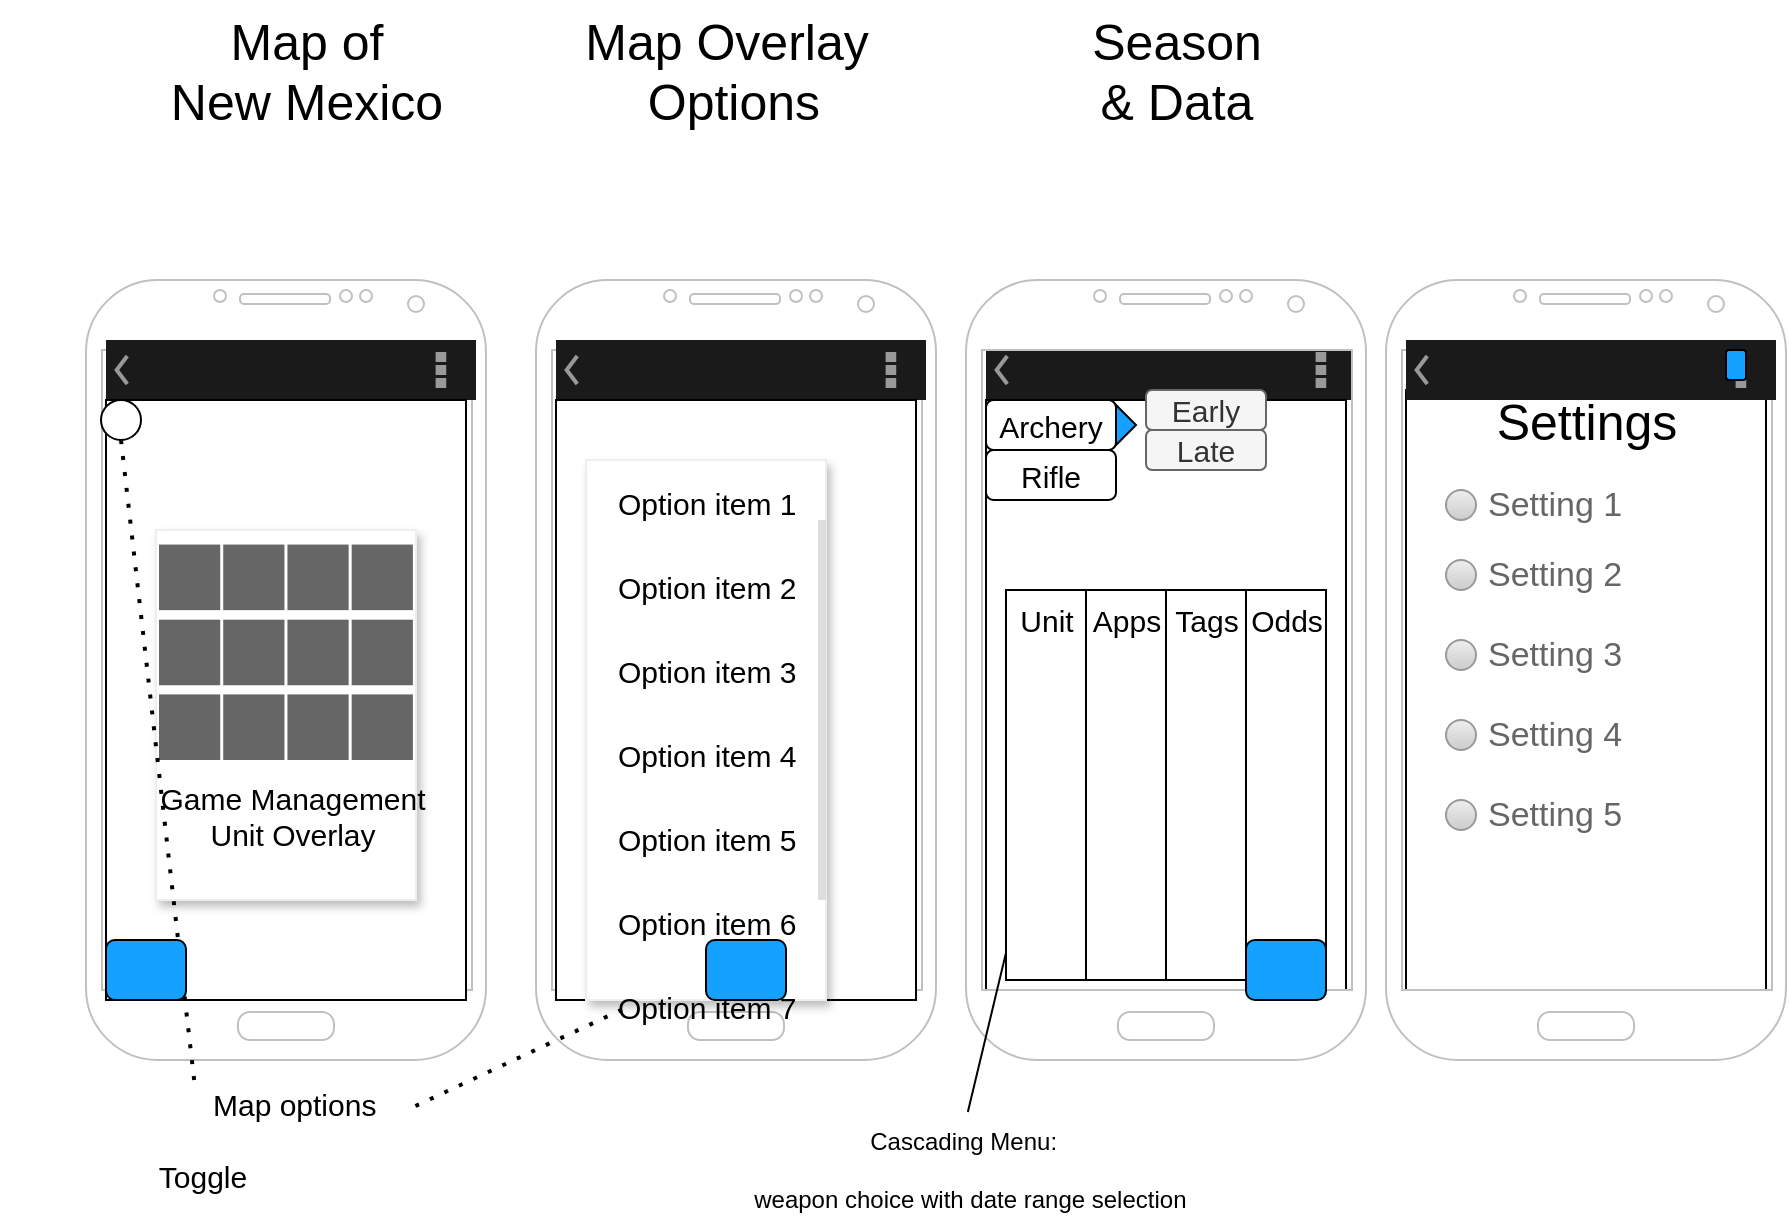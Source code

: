 <mxfile version="14.6.13" type="device"><diagram id="R2lEEEUBdFMjLlhIrx00" name="Page-1"><mxGraphModel dx="2272" dy="1922" grid="1" gridSize="10" guides="1" tooltips="1" connect="1" arrows="1" fold="1" page="1" pageScale="1" pageWidth="850" pageHeight="1100" math="0" shadow="0" extFonts="Permanent Marker^https://fonts.googleapis.com/css?family=Permanent+Marker"><root><mxCell id="0"/><mxCell id="1" parent="0"/><mxCell id="sCDjDBYQYxwlCfSlCo_a-119" value="" style="rounded=0;whiteSpace=wrap;html=1;fontSize=25;" parent="1" vertex="1"><mxGeometry x="660" y="95" width="180" height="300" as="geometry"/></mxCell><mxCell id="sCDjDBYQYxwlCfSlCo_a-1" value="" style="verticalLabelPosition=bottom;verticalAlign=top;html=1;shadow=0;dashed=0;strokeWidth=1;shape=mxgraph.android.phone2;strokeColor=#c0c0c0;" parent="1" vertex="1"><mxGeometry y="40" width="200" height="390" as="geometry"/></mxCell><mxCell id="sCDjDBYQYxwlCfSlCo_a-15" value="" style="strokeWidth=1;html=1;shadow=0;dashed=0;shape=mxgraph.android.action_bar;fillColor=#1A1A1A;strokeColor=#c0c0c0;strokeWidth=2;fontColor=#FFFFFF;fontSize=25;" parent="1" vertex="1"><mxGeometry x="10" y="70" width="185" height="30" as="geometry"/></mxCell><mxCell id="sCDjDBYQYxwlCfSlCo_a-17" value="" style="rounded=0;whiteSpace=wrap;html=1;fontSize=25;" parent="1" vertex="1"><mxGeometry x="10" y="100" width="180" height="300" as="geometry"/></mxCell><mxCell id="sCDjDBYQYxwlCfSlCo_a-24" value="" style="strokeWidth=1;html=1;shadow=0;dashed=0;shape=mxgraph.android.action_bar;fillColor=#1A1A1A;strokeColor=#c0c0c0;strokeWidth=2;fontColor=#FFFFFF;fontSize=25;" parent="1" vertex="1"><mxGeometry x="450" y="70" width="185" height="30" as="geometry"/></mxCell><mxCell id="sCDjDBYQYxwlCfSlCo_a-25" value="" style="rounded=0;whiteSpace=wrap;html=1;fontSize=25;" parent="1" vertex="1"><mxGeometry x="450" y="100" width="180" height="300" as="geometry"/></mxCell><mxCell id="sCDjDBYQYxwlCfSlCo_a-26" value="" style="verticalLabelPosition=bottom;verticalAlign=top;html=1;shadow=0;dashed=0;strokeWidth=1;shape=mxgraph.android.phone2;strokeColor=#c0c0c0;" parent="1" vertex="1"><mxGeometry x="440" y="40" width="200" height="390" as="geometry"/></mxCell><mxCell id="sCDjDBYQYxwlCfSlCo_a-66" value="Season &lt;br&gt;&amp;amp; Data" style="text;html=1;align=center;verticalAlign=middle;resizable=0;points=[];autosize=1;strokeColor=none;fontSize=25;" parent="1" vertex="1"><mxGeometry x="495" y="-100" width="100" height="70" as="geometry"/></mxCell><mxCell id="sCDjDBYQYxwlCfSlCo_a-70" value="" style="verticalLabelPosition=bottom;verticalAlign=top;html=1;shadow=0;dashed=0;strokeWidth=1;shape=mxgraph.android.phone2;strokeColor=#c0c0c0;" parent="1" vertex="1"><mxGeometry x="650" y="40" width="200" height="390" as="geometry"/></mxCell><mxCell id="sCDjDBYQYxwlCfSlCo_a-71" value="" style="strokeWidth=1;html=1;shadow=0;dashed=0;shape=mxgraph.android.action_bar;fillColor=#1A1A1A;strokeColor=#c0c0c0;strokeWidth=2;fontColor=#FFFFFF;fontSize=25;" parent="1" vertex="1"><mxGeometry x="660" y="70" width="185" height="30" as="geometry"/></mxCell><mxCell id="sCDjDBYQYxwlCfSlCo_a-73" value="Settings" style="text;html=1;align=center;verticalAlign=middle;resizable=0;points=[];autosize=1;strokeColor=none;fontSize=25;" parent="1" vertex="1"><mxGeometry x="695" y="90" width="110" height="40" as="geometry"/></mxCell><mxCell id="sCDjDBYQYxwlCfSlCo_a-74" value="Map of &lt;br&gt;New Mexico" style="text;html=1;align=center;verticalAlign=middle;resizable=0;points=[];autosize=1;strokeColor=none;fontSize=25;" parent="1" vertex="1"><mxGeometry x="35" y="-100" width="150" height="70" as="geometry"/></mxCell><mxCell id="sCDjDBYQYxwlCfSlCo_a-75" value="" style="shape=rect;fillColor=#ffffff;strokeColor=#eeeeee;shadow=1;fontSize=25;rotation=-180;" parent="1" vertex="1"><mxGeometry x="35" y="165" width="130" height="185" as="geometry"/></mxCell><mxCell id="sCDjDBYQYxwlCfSlCo_a-79" value="" style="shape=rect;strokeColor=none;fillColor=#666666;resizeWidth=1;resizeHeight=1;rotation=-180;" parent="sCDjDBYQYxwlCfSlCo_a-75" vertex="1"><mxGeometry x="0.012" width="30.61" height="32.786" relative="1" as="geometry"><mxPoint y="70" as="offset"/></mxGeometry></mxCell><mxCell id="sCDjDBYQYxwlCfSlCo_a-80" value="" style="shape=rect;strokeColor=none;fillColor=#666666;resizeWidth=1;resizeHeight=1;rotation=-180;" parent="sCDjDBYQYxwlCfSlCo_a-75" vertex="1"><mxGeometry x="0.259" width="30.61" height="32.786" relative="1" as="geometry"><mxPoint y="70" as="offset"/></mxGeometry></mxCell><mxCell id="sCDjDBYQYxwlCfSlCo_a-81" value="" style="shape=rect;strokeColor=none;fillColor=#666666;resizeWidth=1;resizeHeight=1;rotation=-180;" parent="sCDjDBYQYxwlCfSlCo_a-75" vertex="1"><mxGeometry x="0.506" width="30.61" height="32.786" relative="1" as="geometry"><mxPoint y="70" as="offset"/></mxGeometry></mxCell><mxCell id="sCDjDBYQYxwlCfSlCo_a-82" value="" style="shape=rect;strokeColor=none;fillColor=#666666;resizeWidth=1;resizeHeight=1;rotation=-180;" parent="sCDjDBYQYxwlCfSlCo_a-75" vertex="1"><mxGeometry x="0.753" width="30.61" height="32.786" relative="1" as="geometry"><mxPoint y="70" as="offset"/></mxGeometry></mxCell><mxCell id="sCDjDBYQYxwlCfSlCo_a-83" value="" style="shape=rect;strokeColor=none;fillColor=#666666;resizeWidth=1;resizeHeight=1;rotation=-180;" parent="sCDjDBYQYxwlCfSlCo_a-75" vertex="1"><mxGeometry x="0.012" y="0.202" width="30.61" height="32.786" relative="1" as="geometry"><mxPoint y="70" as="offset"/></mxGeometry></mxCell><mxCell id="sCDjDBYQYxwlCfSlCo_a-84" value="" style="shape=rect;strokeColor=none;fillColor=#666666;resizeWidth=1;resizeHeight=1;rotation=-180;" parent="sCDjDBYQYxwlCfSlCo_a-75" vertex="1"><mxGeometry x="0.259" y="0.202" width="30.61" height="32.786" relative="1" as="geometry"><mxPoint y="70" as="offset"/></mxGeometry></mxCell><mxCell id="sCDjDBYQYxwlCfSlCo_a-85" value="" style="shape=rect;strokeColor=none;fillColor=#666666;resizeWidth=1;resizeHeight=1;rotation=-180;" parent="sCDjDBYQYxwlCfSlCo_a-75" vertex="1"><mxGeometry x="0.506" y="0.202" width="30.61" height="32.786" relative="1" as="geometry"><mxPoint y="70" as="offset"/></mxGeometry></mxCell><mxCell id="sCDjDBYQYxwlCfSlCo_a-86" value="" style="shape=rect;strokeColor=none;fillColor=#666666;resizeWidth=1;resizeHeight=1;rotation=-180;" parent="sCDjDBYQYxwlCfSlCo_a-75" vertex="1"><mxGeometry x="0.753" y="0.202" width="30.61" height="32.786" relative="1" as="geometry"><mxPoint y="70" as="offset"/></mxGeometry></mxCell><mxCell id="sCDjDBYQYxwlCfSlCo_a-87" value="" style="shape=rect;strokeColor=none;fillColor=#666666;resizeWidth=1;resizeHeight=1;rotation=-180;" parent="sCDjDBYQYxwlCfSlCo_a-75" vertex="1"><mxGeometry x="0.012" y="0.405" width="30.61" height="32.786" relative="1" as="geometry"><mxPoint y="70" as="offset"/></mxGeometry></mxCell><mxCell id="sCDjDBYQYxwlCfSlCo_a-88" value="" style="shape=rect;strokeColor=none;fillColor=#666666;resizeWidth=1;resizeHeight=1;rotation=-180;" parent="sCDjDBYQYxwlCfSlCo_a-75" vertex="1"><mxGeometry x="0.259" y="0.405" width="30.61" height="32.786" relative="1" as="geometry"><mxPoint y="70" as="offset"/></mxGeometry></mxCell><mxCell id="sCDjDBYQYxwlCfSlCo_a-89" value="" style="shape=rect;strokeColor=none;fillColor=#666666;resizeWidth=1;resizeHeight=1;rotation=-180;" parent="sCDjDBYQYxwlCfSlCo_a-75" vertex="1"><mxGeometry x="0.506" y="0.405" width="30.61" height="32.786" relative="1" as="geometry"><mxPoint y="70" as="offset"/></mxGeometry></mxCell><mxCell id="sCDjDBYQYxwlCfSlCo_a-90" value="" style="shape=rect;strokeColor=none;fillColor=#666666;resizeWidth=1;resizeHeight=1;rotation=-180;" parent="sCDjDBYQYxwlCfSlCo_a-75" vertex="1"><mxGeometry x="0.753" y="0.405" width="30.61" height="32.786" relative="1" as="geometry"><mxPoint y="70" as="offset"/></mxGeometry></mxCell><mxCell id="sCDjDBYQYxwlCfSlCo_a-113" value="Game Management &lt;br style=&quot;font-size: 15px;&quot;&gt;Unit Overlay" style="text;html=1;align=center;verticalAlign=middle;resizable=0;points=[];autosize=1;strokeColor=none;fontSize=15;" parent="1" vertex="1"><mxGeometry x="27.5" y="287.5" width="150" height="40" as="geometry"/></mxCell><mxCell id="sCDjDBYQYxwlCfSlCo_a-117" value="&amp;nbsp; &amp;nbsp; &amp;nbsp; &amp;nbsp; &amp;nbsp; &amp;nbsp; &amp;nbsp; &amp;nbsp; &amp;nbsp; &amp;nbsp; &amp;nbsp; &amp;nbsp;Map options&amp;nbsp;&lt;br&gt;&amp;nbsp;&lt;br&gt;Toggle" style="text;html=1;align=center;verticalAlign=middle;resizable=0;points=[];autosize=1;strokeColor=none;fontSize=15;" parent="1" vertex="1"><mxGeometry x="-42.5" y="440" width="200" height="60" as="geometry"/></mxCell><mxCell id="sCDjDBYQYxwlCfSlCo_a-142" value="" style="verticalLabelPosition=bottom;verticalAlign=top;html=1;shadow=0;dashed=0;strokeWidth=1;shape=mxgraph.android.phone2;strokeColor=#c0c0c0;" parent="1" vertex="1"><mxGeometry x="225" y="40" width="200" height="390" as="geometry"/></mxCell><mxCell id="sCDjDBYQYxwlCfSlCo_a-143" value="" style="strokeWidth=1;html=1;shadow=0;dashed=0;shape=mxgraph.android.action_bar;fillColor=#1A1A1A;strokeColor=#c0c0c0;strokeWidth=2;fontColor=#FFFFFF;fontSize=25;" parent="1" vertex="1"><mxGeometry x="235" y="70" width="185" height="30" as="geometry"/></mxCell><mxCell id="sCDjDBYQYxwlCfSlCo_a-144" value="" style="rounded=0;whiteSpace=wrap;html=1;fontSize=25;" parent="1" vertex="1"><mxGeometry x="235" y="100" width="180" height="300" as="geometry"/></mxCell><mxCell id="sCDjDBYQYxwlCfSlCo_a-162" value="" style="endArrow=none;dashed=1;html=1;dashPattern=1 3;strokeWidth=2;fontSize=15;entryX=0.194;entryY=1.013;entryDx=0;entryDy=0;entryPerimeter=0;exitX=1.036;exitY=0.217;exitDx=0;exitDy=0;exitPerimeter=0;" parent="1" target="sCDjDBYQYxwlCfSlCo_a-144" edge="1" source="sCDjDBYQYxwlCfSlCo_a-117"><mxGeometry width="50" height="50" relative="1" as="geometry"><mxPoint x="180" y="453" as="sourcePoint"/><mxPoint x="295" y="380" as="targetPoint"/></mxGeometry></mxCell><mxCell id="sCDjDBYQYxwlCfSlCo_a-166" value="" style="shape=rect;strokeColor=#eeeeee;fillColor=#ffffff;shadow=1;fontSize=15;" parent="1" vertex="1"><mxGeometry x="250" y="130" width="120" height="270" as="geometry"/></mxCell><mxCell id="sCDjDBYQYxwlCfSlCo_a-173" value="Option item 7" style="text;verticalAlign=middle;spacing=0;spacingLeft=16;fontSize=15;resizeWidth=1;" parent="sCDjDBYQYxwlCfSlCo_a-166" vertex="1"><mxGeometry width="120" height="42" relative="1" as="geometry"><mxPoint y="252" as="offset"/></mxGeometry></mxCell><mxCell id="sCDjDBYQYxwlCfSlCo_a-167" value="Option item 1" style="text;verticalAlign=middle;spacing=0;spacingLeft=16;fontSize=15;resizeWidth=1;" parent="sCDjDBYQYxwlCfSlCo_a-166" vertex="1"><mxGeometry width="120" height="42" relative="1" as="geometry"/></mxCell><mxCell id="sCDjDBYQYxwlCfSlCo_a-168" value="Option item 2" style="text;verticalAlign=middle;spacing=0;spacingLeft=16;fontSize=15;resizeWidth=1;" parent="sCDjDBYQYxwlCfSlCo_a-166" vertex="1"><mxGeometry width="120" height="42" relative="1" as="geometry"><mxPoint y="42" as="offset"/></mxGeometry></mxCell><mxCell id="sCDjDBYQYxwlCfSlCo_a-169" value="Option item 3" style="text;verticalAlign=middle;spacing=0;spacingLeft=16;fontSize=15;resizeWidth=1;" parent="sCDjDBYQYxwlCfSlCo_a-166" vertex="1"><mxGeometry width="120" height="42" relative="1" as="geometry"><mxPoint y="84" as="offset"/></mxGeometry></mxCell><mxCell id="sCDjDBYQYxwlCfSlCo_a-170" value="Option item 4" style="text;verticalAlign=middle;spacing=0;spacingLeft=16;fontSize=15;resizeWidth=1;" parent="sCDjDBYQYxwlCfSlCo_a-166" vertex="1"><mxGeometry width="120" height="42" relative="1" as="geometry"><mxPoint y="126" as="offset"/></mxGeometry></mxCell><mxCell id="sCDjDBYQYxwlCfSlCo_a-171" value="Option item 5" style="text;verticalAlign=middle;spacing=0;spacingLeft=16;fontSize=15;resizeWidth=1;" parent="sCDjDBYQYxwlCfSlCo_a-166" vertex="1"><mxGeometry width="120" height="42" relative="1" as="geometry"><mxPoint y="168" as="offset"/></mxGeometry></mxCell><mxCell id="sCDjDBYQYxwlCfSlCo_a-172" value="Option item 6" style="text;verticalAlign=middle;spacing=0;spacingLeft=16;fontSize=15;resizeWidth=1;" parent="sCDjDBYQYxwlCfSlCo_a-166" vertex="1"><mxGeometry width="120" height="42" relative="1" as="geometry"><mxPoint y="210" as="offset"/></mxGeometry></mxCell><mxCell id="sCDjDBYQYxwlCfSlCo_a-177" value="" style="shape=rect;strokeColor=none;fillColor=#dddddd;" parent="sCDjDBYQYxwlCfSlCo_a-166" vertex="1"><mxGeometry x="1" width="4" height="190" relative="1" as="geometry"><mxPoint x="-4" y="30" as="offset"/></mxGeometry></mxCell><mxCell id="r6fTCeA_7lWzFZ74UTPV-16" value="" style="rounded=1;whiteSpace=wrap;html=1;fontSize=15;fontColor=#14A1FF;fillColor=#14A1FF;" vertex="1" parent="sCDjDBYQYxwlCfSlCo_a-166"><mxGeometry x="60" y="240" width="40" height="30" as="geometry"/></mxCell><mxCell id="sCDjDBYQYxwlCfSlCo_a-179" value="Setting 1" style="shape=ellipse;fillColor=#eeeeee;strokeColor=#999999;gradientColor=#cccccc;html=1;align=left;spacingLeft=4;fontSize=17;fontColor=#666666;labelPosition=right;shadow=0;" parent="1" vertex="1"><mxGeometry x="680" y="145" width="15" height="15" as="geometry"/></mxCell><mxCell id="sCDjDBYQYxwlCfSlCo_a-180" value="Setting 2" style="shape=ellipse;fillColor=#eeeeee;strokeColor=#999999;gradientColor=#cccccc;html=1;align=left;spacingLeft=4;fontSize=17;fontColor=#666666;labelPosition=right;shadow=0;" parent="1" vertex="1"><mxGeometry x="680" y="180" width="15" height="15" as="geometry"/></mxCell><mxCell id="sCDjDBYQYxwlCfSlCo_a-181" value="Setting 3" style="shape=ellipse;fillColor=#eeeeee;strokeColor=#999999;gradientColor=#cccccc;html=1;align=left;spacingLeft=4;fontSize=17;fontColor=#666666;labelPosition=right;shadow=0;" parent="1" vertex="1"><mxGeometry x="680" y="220" width="15" height="15" as="geometry"/></mxCell><mxCell id="sCDjDBYQYxwlCfSlCo_a-182" value="Setting 4" style="shape=ellipse;fillColor=#eeeeee;strokeColor=#999999;gradientColor=#cccccc;html=1;align=left;spacingLeft=4;fontSize=17;fontColor=#666666;labelPosition=right;shadow=0;" parent="1" vertex="1"><mxGeometry x="680" y="260" width="15" height="15" as="geometry"/></mxCell><mxCell id="sCDjDBYQYxwlCfSlCo_a-183" value="Setting 5" style="shape=ellipse;fillColor=#eeeeee;strokeColor=#999999;gradientColor=#cccccc;html=1;align=left;spacingLeft=4;fontSize=17;fontColor=#666666;labelPosition=right;shadow=0;" parent="1" vertex="1"><mxGeometry x="680" y="300" width="15" height="15" as="geometry"/></mxCell><mxCell id="eLxCc4VWd-7hcpHR8xmp-3" value="" style="endArrow=classic;html=1;exitX=0.504;exitY=-0.08;exitDx=0;exitDy=0;exitPerimeter=0;" parent="1" source="eLxCc4VWd-7hcpHR8xmp-4" edge="1"><mxGeometry width="50" height="50" relative="1" as="geometry"><mxPoint x="430" y="480" as="sourcePoint"/><mxPoint x="466.334" y="350" as="targetPoint"/></mxGeometry></mxCell><mxCell id="eLxCc4VWd-7hcpHR8xmp-4" value="Cascading Menu:&amp;nbsp; &lt;br&gt;&lt;br&gt;&amp;nbsp;weapon choice with date range selection" style="text;html=1;align=center;verticalAlign=middle;resizable=0;points=[];autosize=1;strokeColor=none;" parent="1" vertex="1"><mxGeometry x="325" y="460" width="230" height="50" as="geometry"/></mxCell><mxCell id="r6fTCeA_7lWzFZ74UTPV-1" value="Map Overlay&lt;br&gt;&amp;nbsp;Options" style="text;html=1;align=center;verticalAlign=middle;resizable=0;points=[];autosize=1;strokeColor=none;fontSize=25;" vertex="1" parent="1"><mxGeometry x="240" y="-100" width="160" height="70" as="geometry"/></mxCell><mxCell id="r6fTCeA_7lWzFZ74UTPV-2" value="" style="rounded=0;whiteSpace=wrap;html=1;fontSize=25;" vertex="1" parent="1"><mxGeometry x="460" y="195" width="40" height="195" as="geometry"/></mxCell><mxCell id="r6fTCeA_7lWzFZ74UTPV-3" value="" style="rounded=0;whiteSpace=wrap;html=1;fontSize=25;" vertex="1" parent="1"><mxGeometry x="500" y="195" width="40" height="195" as="geometry"/></mxCell><mxCell id="r6fTCeA_7lWzFZ74UTPV-4" value="" style="rounded=0;whiteSpace=wrap;html=1;fontSize=25;" vertex="1" parent="1"><mxGeometry x="540" y="195" width="40" height="195" as="geometry"/></mxCell><mxCell id="r6fTCeA_7lWzFZ74UTPV-5" value="" style="rounded=0;whiteSpace=wrap;html=1;fontSize=25;" vertex="1" parent="1"><mxGeometry x="580" y="195" width="40" height="195" as="geometry"/></mxCell><mxCell id="r6fTCeA_7lWzFZ74UTPV-6" value="Unit" style="text;html=1;align=center;verticalAlign=middle;resizable=0;points=[];autosize=1;strokeColor=none;fontSize=15;" vertex="1" parent="1"><mxGeometry x="460" y="200" width="40" height="20" as="geometry"/></mxCell><mxCell id="r6fTCeA_7lWzFZ74UTPV-7" value="Apps" style="text;html=1;align=center;verticalAlign=middle;resizable=0;points=[];autosize=1;strokeColor=none;fontSize=15;" vertex="1" parent="1"><mxGeometry x="495" y="200" width="50" height="20" as="geometry"/></mxCell><mxCell id="r6fTCeA_7lWzFZ74UTPV-8" value="Tags" style="text;html=1;align=center;verticalAlign=middle;resizable=0;points=[];autosize=1;strokeColor=none;fontSize=15;" vertex="1" parent="1"><mxGeometry x="535" y="200" width="50" height="20" as="geometry"/></mxCell><mxCell id="r6fTCeA_7lWzFZ74UTPV-9" value="Odds" style="text;html=1;align=center;verticalAlign=middle;resizable=0;points=[];autosize=1;strokeColor=none;fontSize=15;" vertex="1" parent="1"><mxGeometry x="575" y="200" width="50" height="20" as="geometry"/></mxCell><mxCell id="r6fTCeA_7lWzFZ74UTPV-10" value="" style="ellipse;whiteSpace=wrap;html=1;aspect=fixed;fontSize=15;" vertex="1" parent="1"><mxGeometry x="7.5" y="100" width="20" height="20" as="geometry"/></mxCell><mxCell id="r6fTCeA_7lWzFZ74UTPV-12" value="" style="endArrow=none;dashed=1;html=1;dashPattern=1 3;strokeWidth=2;fontSize=15;entryX=0.5;entryY=1;entryDx=0;entryDy=0;" edge="1" parent="1" source="sCDjDBYQYxwlCfSlCo_a-117" target="r6fTCeA_7lWzFZ74UTPV-10"><mxGeometry width="50" height="50" relative="1" as="geometry"><mxPoint x="40" y="440" as="sourcePoint"/><mxPoint x="90" y="390" as="targetPoint"/></mxGeometry></mxCell><mxCell id="r6fTCeA_7lWzFZ74UTPV-15" value="" style="rounded=1;whiteSpace=wrap;html=1;fontSize=15;fontColor=#14A1FF;fillColor=#14A1FF;" vertex="1" parent="1"><mxGeometry x="10" y="370" width="40" height="30" as="geometry"/></mxCell><mxCell id="r6fTCeA_7lWzFZ74UTPV-17" value="" style="rounded=1;whiteSpace=wrap;html=1;fontSize=15;fontColor=#14A1FF;fillColor=#14A1FF;" vertex="1" parent="1"><mxGeometry x="580" y="370" width="40" height="30" as="geometry"/></mxCell><mxCell id="r6fTCeA_7lWzFZ74UTPV-18" value="" style="rounded=1;whiteSpace=wrap;html=1;fontSize=15;fontColor=#14A1FF;fillColor=#14A1FF;" vertex="1" parent="1"><mxGeometry x="820" y="75" width="10" height="15" as="geometry"/></mxCell><mxCell id="r6fTCeA_7lWzFZ74UTPV-19" value="Archery" style="rounded=1;whiteSpace=wrap;html=1;fontSize=15;" vertex="1" parent="1"><mxGeometry x="450" y="100" width="65" height="25" as="geometry"/></mxCell><mxCell id="r6fTCeA_7lWzFZ74UTPV-20" value="Rifle" style="rounded=1;whiteSpace=wrap;html=1;fontSize=15;" vertex="1" parent="1"><mxGeometry x="450" y="125" width="65" height="25" as="geometry"/></mxCell><mxCell id="r6fTCeA_7lWzFZ74UTPV-21" value="" style="triangle;whiteSpace=wrap;html=1;fontSize=15;fontColor=#14A1FF;fillColor=#14A1FF;" vertex="1" parent="1"><mxGeometry x="515" y="102.5" width="10" height="20" as="geometry"/></mxCell><mxCell id="r6fTCeA_7lWzFZ74UTPV-22" value="Early" style="rounded=1;whiteSpace=wrap;html=1;fontSize=15;fontColor=#333333;fillColor=#f5f5f5;strokeColor=#666666;" vertex="1" parent="1"><mxGeometry x="530" y="95" width="60" height="20" as="geometry"/></mxCell><mxCell id="r6fTCeA_7lWzFZ74UTPV-23" value="Late" style="rounded=1;whiteSpace=wrap;html=1;fontSize=15;fontColor=#333333;fillColor=#f5f5f5;strokeColor=#666666;" vertex="1" parent="1"><mxGeometry x="530" y="115" width="60" height="20" as="geometry"/></mxCell></root></mxGraphModel></diagram></mxfile>